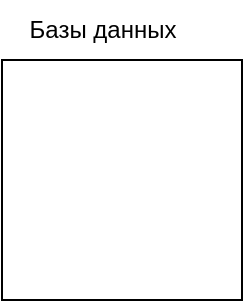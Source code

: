 <mxfile version="21.6.5" type="github">
  <diagram name="Страница 1" id="QnEM4eu22naJHXsKes8O">
    <mxGraphModel dx="898" dy="557" grid="1" gridSize="10" guides="1" tooltips="1" connect="1" arrows="1" fold="1" page="1" pageScale="1" pageWidth="827" pageHeight="1169" math="0" shadow="0">
      <root>
        <mxCell id="0" />
        <mxCell id="1" parent="0" />
        <mxCell id="V-nMltWe9HSPy0nBiysj-1" value="" style="whiteSpace=wrap;html=1;aspect=fixed;" vertex="1" parent="1">
          <mxGeometry x="130" y="120" width="120" height="120" as="geometry" />
        </mxCell>
        <mxCell id="V-nMltWe9HSPy0nBiysj-2" value="Базы данных&lt;br&gt;" style="text;html=1;align=center;verticalAlign=middle;resizable=0;points=[];autosize=1;strokeColor=none;fillColor=none;" vertex="1" parent="1">
          <mxGeometry x="130" y="90" width="100" height="30" as="geometry" />
        </mxCell>
      </root>
    </mxGraphModel>
  </diagram>
</mxfile>
